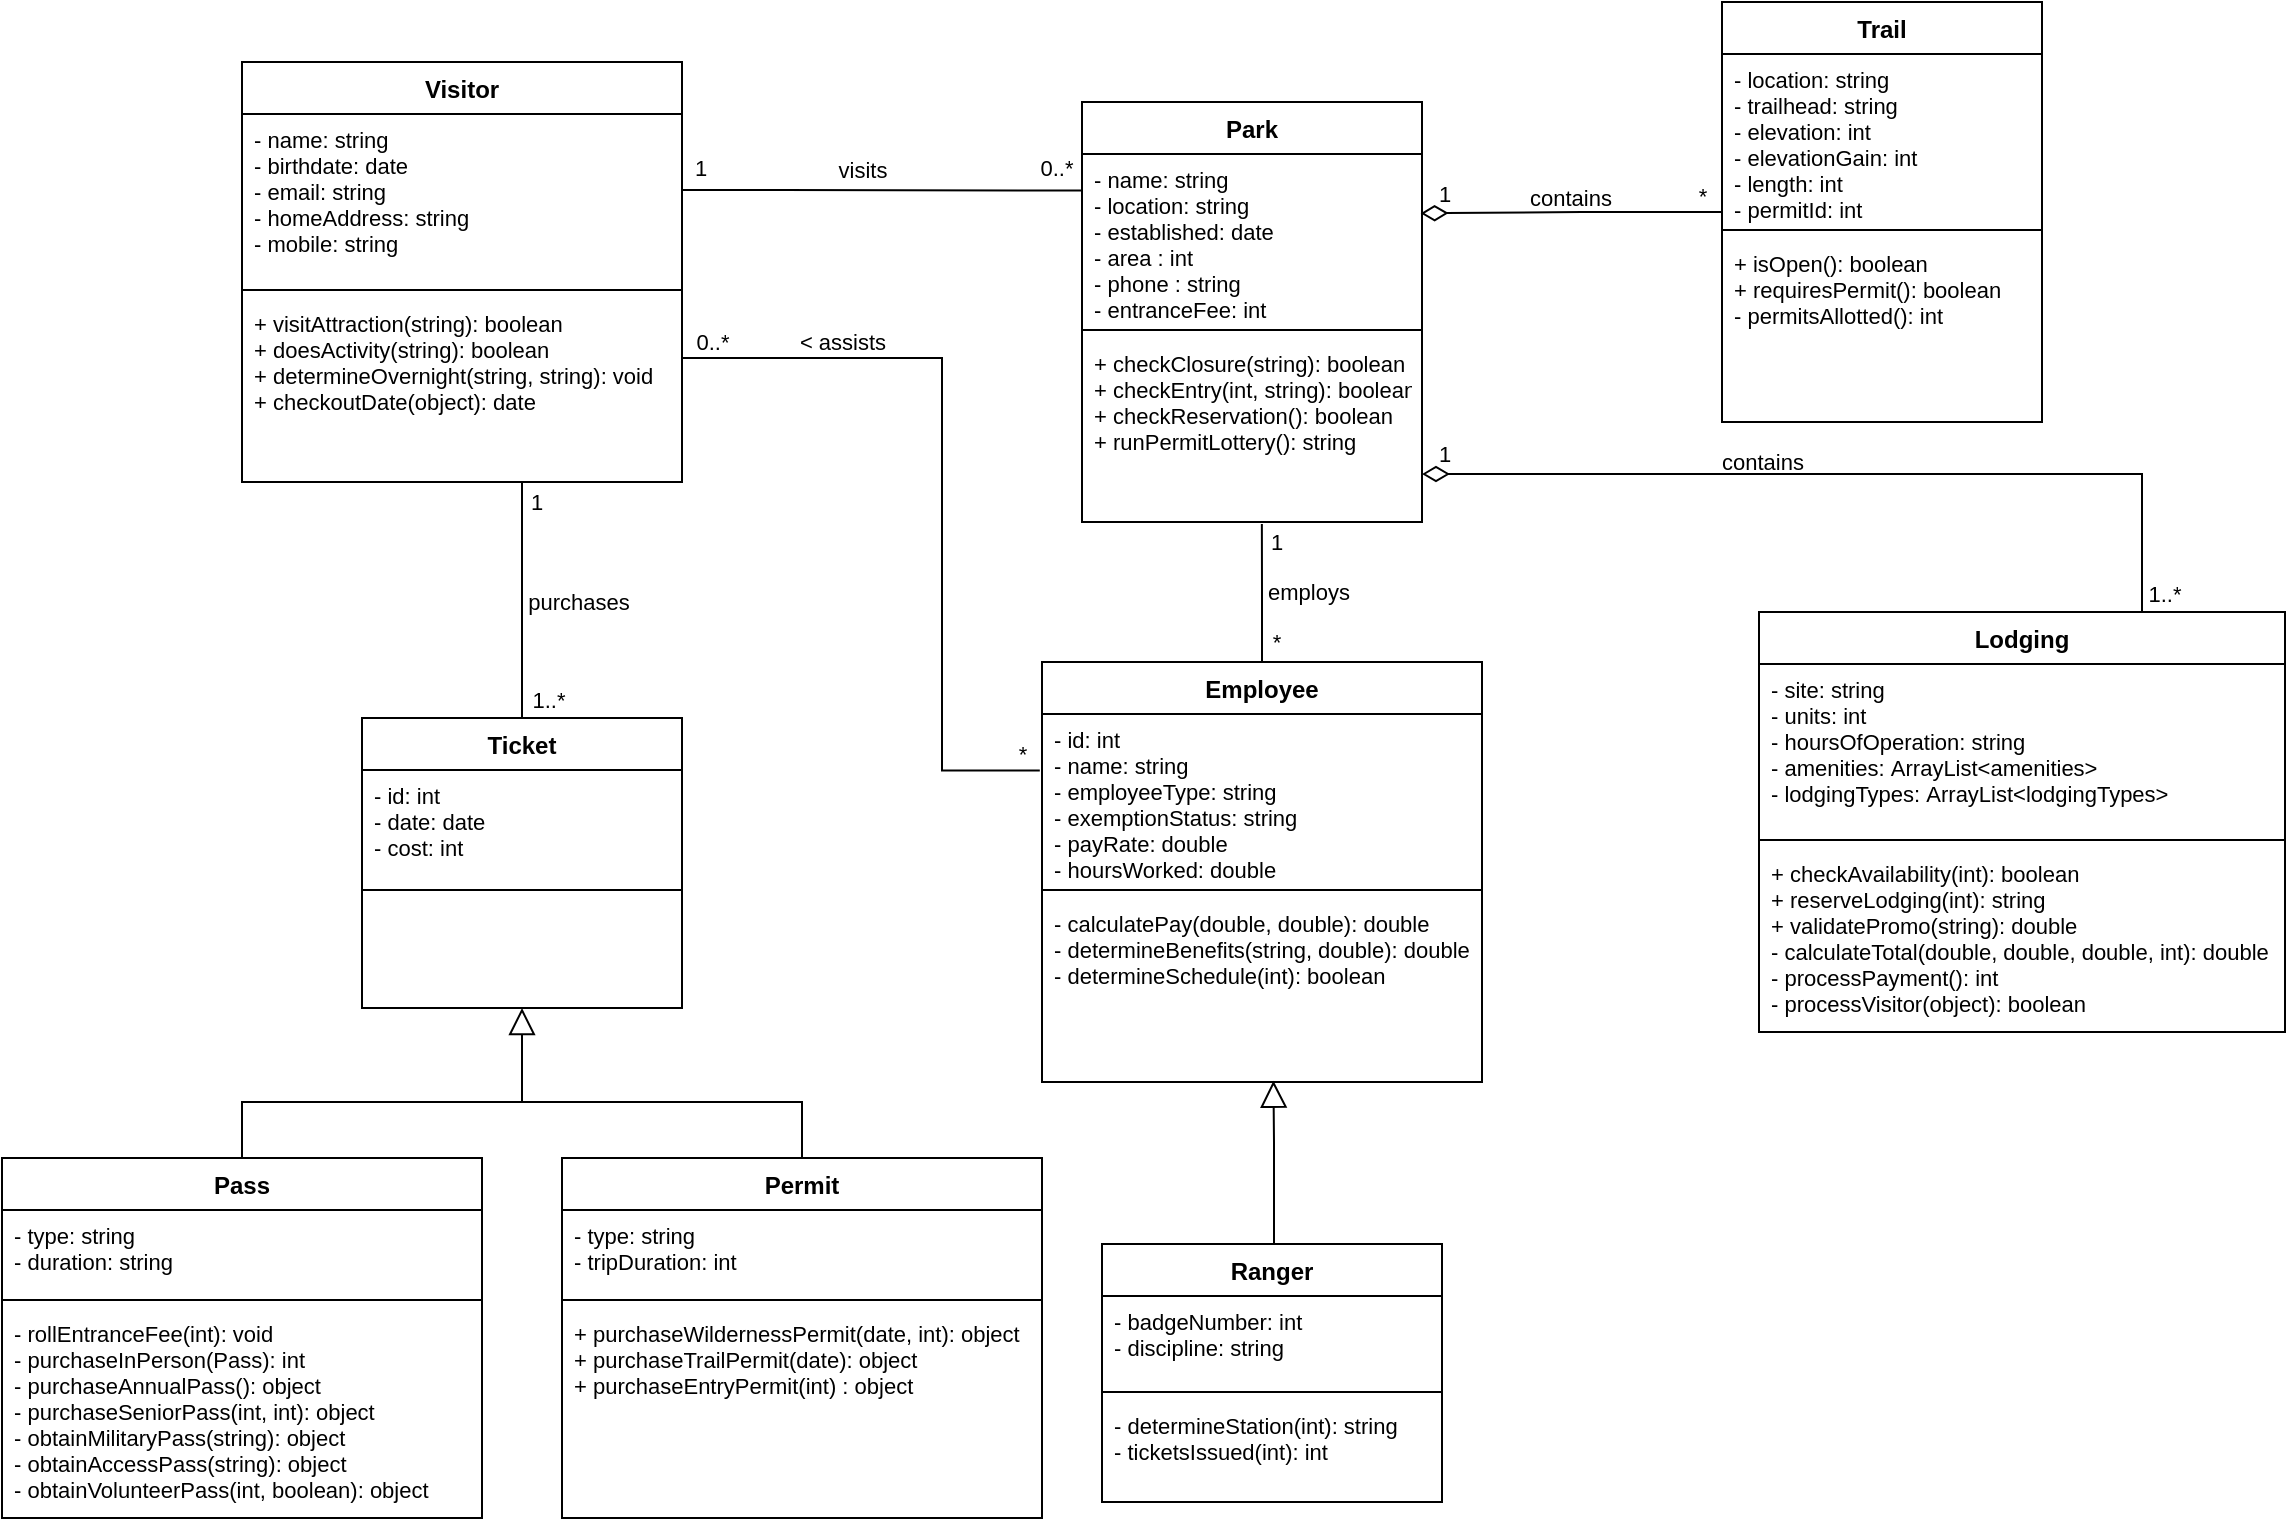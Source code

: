 <mxfile version="17.1.1" type="github">
  <diagram id="C5RBs43oDa-KdzZeNtuy" name="Page-1">
    <mxGraphModel dx="2574" dy="1451" grid="1" gridSize="10" guides="1" tooltips="1" connect="1" arrows="1" fold="1" page="1" pageScale="1" pageWidth="1169" pageHeight="827" math="0" shadow="0">
      <root>
        <mxCell id="WIyWlLk6GJQsqaUBKTNV-0" />
        <mxCell id="WIyWlLk6GJQsqaUBKTNV-1" parent="WIyWlLk6GJQsqaUBKTNV-0" />
        <mxCell id="2c-yum_lAbNcvrNoENY4-150" style="edgeStyle=orthogonalEdgeStyle;rounded=0;orthogonalLoop=1;jettySize=auto;html=1;entryX=0.996;entryY=0.353;entryDx=0;entryDy=0;entryPerimeter=0;fontSize=11;startArrow=none;startFill=0;endArrow=diamondThin;endFill=0;startSize=12;endSize=11;targetPerimeterSpacing=0;strokeColor=default;strokeWidth=1;" parent="WIyWlLk6GJQsqaUBKTNV-1" source="zkfFHV4jXpPFQw0GAbJ--0" target="2c-yum_lAbNcvrNoENY4-104" edge="1">
          <mxGeometry relative="1" as="geometry" />
        </mxCell>
        <mxCell id="zkfFHV4jXpPFQw0GAbJ--0" value="Trail" style="swimlane;fontStyle=1;align=center;verticalAlign=top;childLayout=stackLayout;horizontal=1;startSize=26;horizontalStack=0;resizeParent=1;resizeLast=0;collapsible=1;marginBottom=0;rounded=0;shadow=0;strokeWidth=1;" parent="WIyWlLk6GJQsqaUBKTNV-1" vertex="1">
          <mxGeometry x="880" y="30" width="160" height="210" as="geometry">
            <mxRectangle x="230" y="140" width="160" height="26" as="alternateBounds" />
          </mxGeometry>
        </mxCell>
        <mxCell id="zkfFHV4jXpPFQw0GAbJ--3" value="- location: string &#xa;- trailhead: string &#xa;- elevation: int &#xa;- elevationGain: int &#xa;- length: int &#xa;- permitId: int " style="text;align=left;verticalAlign=top;spacingLeft=4;spacingRight=4;overflow=hidden;rotatable=0;points=[[0,0.5],[1,0.5]];portConstraint=eastwest;rounded=0;shadow=0;html=0;fontSize=11;" parent="zkfFHV4jXpPFQw0GAbJ--0" vertex="1">
          <mxGeometry y="26" width="160" height="84" as="geometry" />
        </mxCell>
        <mxCell id="2c-yum_lAbNcvrNoENY4-101" value="" style="line;html=1;strokeWidth=1;align=left;verticalAlign=middle;spacingTop=-1;spacingLeft=3;spacingRight=3;rotatable=0;labelPosition=right;points=[];portConstraint=eastwest;" parent="zkfFHV4jXpPFQw0GAbJ--0" vertex="1">
          <mxGeometry y="110" width="160" height="8" as="geometry" />
        </mxCell>
        <mxCell id="2c-yum_lAbNcvrNoENY4-102" value="+ isOpen(): boolean  &#xa;+ requiresPermit(): boolean &#xa;- permitsAllotted(): int " style="text;align=left;verticalAlign=top;spacingLeft=4;spacingRight=4;overflow=hidden;rotatable=0;points=[[0,0.5],[1,0.5]];portConstraint=eastwest;rounded=0;shadow=0;html=0;fontSize=11;" parent="zkfFHV4jXpPFQw0GAbJ--0" vertex="1">
          <mxGeometry y="118" width="160" height="92" as="geometry" />
        </mxCell>
        <mxCell id="2c-yum_lAbNcvrNoENY4-103" value="Park" style="swimlane;fontStyle=1;align=center;verticalAlign=top;childLayout=stackLayout;horizontal=1;startSize=26;horizontalStack=0;resizeParent=1;resizeLast=0;collapsible=1;marginBottom=0;rounded=0;shadow=0;strokeWidth=1;" parent="WIyWlLk6GJQsqaUBKTNV-1" vertex="1">
          <mxGeometry x="560" y="80" width="170" height="210" as="geometry">
            <mxRectangle x="230" y="140" width="160" height="26" as="alternateBounds" />
          </mxGeometry>
        </mxCell>
        <mxCell id="2c-yum_lAbNcvrNoENY4-104" value="- name: string &#xa;- location: string  &#xa;- established: date &#xa;- area : int &#xa;- phone : string &#xa;- entranceFee: int " style="text;align=left;verticalAlign=top;spacingLeft=4;spacingRight=4;overflow=hidden;rotatable=0;points=[[0,0.5],[1,0.5]];portConstraint=eastwest;rounded=0;shadow=0;html=0;fontSize=11;" parent="2c-yum_lAbNcvrNoENY4-103" vertex="1">
          <mxGeometry y="26" width="170" height="84" as="geometry" />
        </mxCell>
        <mxCell id="2c-yum_lAbNcvrNoENY4-105" value="" style="line;html=1;strokeWidth=1;align=left;verticalAlign=middle;spacingTop=-1;spacingLeft=3;spacingRight=3;rotatable=0;labelPosition=right;points=[];portConstraint=eastwest;" parent="2c-yum_lAbNcvrNoENY4-103" vertex="1">
          <mxGeometry y="110" width="170" height="8" as="geometry" />
        </mxCell>
        <mxCell id="2c-yum_lAbNcvrNoENY4-106" value="+ checkClosure(string): boolean &#xa;+ checkEntry(int, string): boolean &#xa;+ checkReservation(): boolean &#xa;+ runPermitLottery(): string " style="text;align=left;verticalAlign=top;spacingLeft=4;spacingRight=4;overflow=hidden;rotatable=0;points=[[0,0.5],[1,0.5]];portConstraint=eastwest;rounded=0;shadow=0;html=0;fontSize=11;" parent="2c-yum_lAbNcvrNoENY4-103" vertex="1">
          <mxGeometry y="118" width="170" height="92" as="geometry" />
        </mxCell>
        <mxCell id="2c-yum_lAbNcvrNoENY4-147" style="edgeStyle=orthogonalEdgeStyle;rounded=0;orthogonalLoop=1;jettySize=auto;html=1;entryX=0.529;entryY=1.011;entryDx=0;entryDy=0;entryPerimeter=0;fontSize=11;startArrow=none;startFill=0;endArrow=none;endFill=0;startSize=12;endSize=11;targetPerimeterSpacing=0;strokeColor=default;strokeWidth=1;" parent="WIyWlLk6GJQsqaUBKTNV-1" source="2c-yum_lAbNcvrNoENY4-107" target="2c-yum_lAbNcvrNoENY4-106" edge="1">
          <mxGeometry relative="1" as="geometry">
            <mxPoint x="1000.0" y="290.0" as="targetPoint" />
            <Array as="points" />
          </mxGeometry>
        </mxCell>
        <mxCell id="2c-yum_lAbNcvrNoENY4-107" value="Employee" style="swimlane;fontStyle=1;align=center;verticalAlign=top;childLayout=stackLayout;horizontal=1;startSize=26;horizontalStack=0;resizeParent=1;resizeLast=0;collapsible=1;marginBottom=0;rounded=0;shadow=0;strokeWidth=1;" parent="WIyWlLk6GJQsqaUBKTNV-1" vertex="1">
          <mxGeometry x="540" y="360" width="220" height="210" as="geometry">
            <mxRectangle x="230" y="140" width="160" height="26" as="alternateBounds" />
          </mxGeometry>
        </mxCell>
        <mxCell id="2c-yum_lAbNcvrNoENY4-108" value="- id: int &#xa;- name: string &#xa;- employeeType: string &#xa;- exemptionStatus: string &#xa;- payRate: double &#xa;- hoursWorked: double " style="text;align=left;verticalAlign=top;spacingLeft=4;spacingRight=4;overflow=hidden;rotatable=0;points=[[0,0.5],[1,0.5]];portConstraint=eastwest;rounded=0;shadow=0;html=0;fontSize=11;" parent="2c-yum_lAbNcvrNoENY4-107" vertex="1">
          <mxGeometry y="26" width="220" height="84" as="geometry" />
        </mxCell>
        <mxCell id="2c-yum_lAbNcvrNoENY4-109" value="" style="line;html=1;strokeWidth=1;align=left;verticalAlign=middle;spacingTop=-1;spacingLeft=3;spacingRight=3;rotatable=0;labelPosition=right;points=[];portConstraint=eastwest;" parent="2c-yum_lAbNcvrNoENY4-107" vertex="1">
          <mxGeometry y="110" width="220" height="8" as="geometry" />
        </mxCell>
        <mxCell id="2c-yum_lAbNcvrNoENY4-110" value="- calculatePay(double, double): double &#xa;- determineBenefits(string, double): double &#xa;- determineSchedule(int): boolean " style="text;align=left;verticalAlign=top;spacingLeft=4;spacingRight=4;overflow=hidden;rotatable=0;points=[[0,0.5],[1,0.5]];portConstraint=eastwest;rounded=0;shadow=0;html=0;fontSize=11;" parent="2c-yum_lAbNcvrNoENY4-107" vertex="1">
          <mxGeometry y="118" width="220" height="92" as="geometry" />
        </mxCell>
        <mxCell id="2c-yum_lAbNcvrNoENY4-141" style="edgeStyle=orthogonalEdgeStyle;rounded=0;orthogonalLoop=1;jettySize=auto;html=1;fontSize=11;startArrow=none;startFill=0;endArrow=diamondThin;endFill=0;startSize=12;endSize=11;targetPerimeterSpacing=0;strokeColor=default;" parent="WIyWlLk6GJQsqaUBKTNV-1" edge="1">
          <mxGeometry relative="1" as="geometry">
            <mxPoint x="1090" y="335" as="sourcePoint" />
            <mxPoint x="730" y="266" as="targetPoint" />
            <Array as="points">
              <mxPoint x="1090" y="266" />
            </Array>
          </mxGeometry>
        </mxCell>
        <mxCell id="2c-yum_lAbNcvrNoENY4-111" value="Lodging" style="swimlane;fontStyle=1;align=center;verticalAlign=top;childLayout=stackLayout;horizontal=1;startSize=26;horizontalStack=0;resizeParent=1;resizeLast=0;collapsible=1;marginBottom=0;rounded=0;shadow=0;strokeWidth=1;" parent="WIyWlLk6GJQsqaUBKTNV-1" vertex="1">
          <mxGeometry x="898.5" y="335" width="263" height="210" as="geometry">
            <mxRectangle x="230" y="140" width="160" height="26" as="alternateBounds" />
          </mxGeometry>
        </mxCell>
        <mxCell id="2c-yum_lAbNcvrNoENY4-112" value="- site: string &#xa;- units: int &#xa;- hoursOfOperation: string &#xa;- amenities: ArrayList&lt;amenities&gt; &#xa;- lodgingTypes: ArrayList&lt;lodgingTypes&gt; " style="text;align=left;verticalAlign=top;spacingLeft=4;spacingRight=4;overflow=hidden;rotatable=0;points=[[0,0.5],[1,0.5]];portConstraint=eastwest;rounded=0;shadow=0;html=0;fontSize=11;" parent="2c-yum_lAbNcvrNoENY4-111" vertex="1">
          <mxGeometry y="26" width="263" height="84" as="geometry" />
        </mxCell>
        <mxCell id="2c-yum_lAbNcvrNoENY4-113" value="" style="line;html=1;strokeWidth=1;align=left;verticalAlign=middle;spacingTop=-1;spacingLeft=3;spacingRight=3;rotatable=0;labelPosition=right;points=[];portConstraint=eastwest;" parent="2c-yum_lAbNcvrNoENY4-111" vertex="1">
          <mxGeometry y="110" width="263" height="8" as="geometry" />
        </mxCell>
        <mxCell id="2c-yum_lAbNcvrNoENY4-114" value="+ checkAvailability(int): boolean &#xa;+ reserveLodging(int): string &#xa;+ validatePromo(string): double &#xa;- calculateTotal(double, double, double, int): double &#xa;- processPayment(): int &#xa;- processVisitor(object): boolean " style="text;align=left;verticalAlign=top;spacingLeft=4;spacingRight=4;overflow=hidden;rotatable=0;points=[[0,0.5],[1,0.5]];portConstraint=eastwest;rounded=0;shadow=0;html=0;fontSize=11;" parent="2c-yum_lAbNcvrNoENY4-111" vertex="1">
          <mxGeometry y="118" width="263" height="92" as="geometry" />
        </mxCell>
        <mxCell id="2c-yum_lAbNcvrNoENY4-142" style="edgeStyle=orthogonalEdgeStyle;rounded=0;orthogonalLoop=1;jettySize=auto;html=1;entryX=-0.002;entryY=0.218;entryDx=0;entryDy=0;entryPerimeter=0;fontSize=11;startArrow=none;startFill=0;endArrow=none;endFill=0;startSize=12;endSize=11;targetPerimeterSpacing=0;strokeColor=default;strokeWidth=1;" parent="WIyWlLk6GJQsqaUBKTNV-1" source="2c-yum_lAbNcvrNoENY4-115" target="2c-yum_lAbNcvrNoENY4-104" edge="1">
          <mxGeometry relative="1" as="geometry">
            <Array as="points">
              <mxPoint x="410" y="124" />
              <mxPoint x="410" y="124" />
            </Array>
          </mxGeometry>
        </mxCell>
        <mxCell id="2c-yum_lAbNcvrNoENY4-115" value="Visitor" style="swimlane;fontStyle=1;align=center;verticalAlign=top;childLayout=stackLayout;horizontal=1;startSize=26;horizontalStack=0;resizeParent=1;resizeLast=0;collapsible=1;marginBottom=0;rounded=0;shadow=0;strokeWidth=1;" parent="WIyWlLk6GJQsqaUBKTNV-1" vertex="1">
          <mxGeometry x="140" y="60" width="220" height="210" as="geometry">
            <mxRectangle x="230" y="140" width="160" height="26" as="alternateBounds" />
          </mxGeometry>
        </mxCell>
        <mxCell id="2c-yum_lAbNcvrNoENY4-116" value="- name: string &#xa;- birthdate: date &#xa;- email: string &#xa;- homeAddress: string &#xa;- mobile: string " style="text;align=left;verticalAlign=top;spacingLeft=4;spacingRight=4;overflow=hidden;rotatable=0;points=[[0,0.5],[1,0.5]];portConstraint=eastwest;rounded=0;shadow=0;html=0;fontSize=11;" parent="2c-yum_lAbNcvrNoENY4-115" vertex="1">
          <mxGeometry y="26" width="220" height="84" as="geometry" />
        </mxCell>
        <mxCell id="2c-yum_lAbNcvrNoENY4-117" value="" style="line;html=1;strokeWidth=1;align=left;verticalAlign=middle;spacingTop=-1;spacingLeft=3;spacingRight=3;rotatable=0;labelPosition=right;points=[];portConstraint=eastwest;" parent="2c-yum_lAbNcvrNoENY4-115" vertex="1">
          <mxGeometry y="110" width="220" height="8" as="geometry" />
        </mxCell>
        <mxCell id="2c-yum_lAbNcvrNoENY4-118" value="+ visitAttraction(string): boolean &#xa;+ doesActivity(string): boolean &#xa;+ determineOvernight(string, string): void &#xa;+ checkoutDate(object): date " style="text;align=left;verticalAlign=top;spacingLeft=4;spacingRight=4;overflow=hidden;rotatable=0;points=[[0,0.5],[1,0.5]];portConstraint=eastwest;rounded=0;shadow=0;html=0;fontSize=11;" parent="2c-yum_lAbNcvrNoENY4-115" vertex="1">
          <mxGeometry y="118" width="220" height="92" as="geometry" />
        </mxCell>
        <mxCell id="2c-yum_lAbNcvrNoENY4-151" style="edgeStyle=orthogonalEdgeStyle;rounded=0;orthogonalLoop=1;jettySize=auto;html=1;fontSize=11;startArrow=none;startFill=0;endArrow=none;endFill=0;startSize=12;endSize=11;targetPerimeterSpacing=0;strokeColor=default;strokeWidth=1;exitX=0.456;exitY=0.002;exitDx=0;exitDy=0;exitPerimeter=0;" parent="WIyWlLk6GJQsqaUBKTNV-1" source="2c-yum_lAbNcvrNoENY4-119" edge="1">
          <mxGeometry relative="1" as="geometry">
            <mxPoint x="270" y="438" as="sourcePoint" />
            <mxPoint x="281" y="270" as="targetPoint" />
            <Array as="points">
              <mxPoint x="280" y="388" />
              <mxPoint x="280" y="270" />
            </Array>
          </mxGeometry>
        </mxCell>
        <mxCell id="2c-yum_lAbNcvrNoENY4-119" value="Ticket" style="swimlane;fontStyle=1;align=center;verticalAlign=top;childLayout=stackLayout;horizontal=1;startSize=26;horizontalStack=0;resizeParent=1;resizeLast=0;collapsible=1;marginBottom=0;rounded=0;shadow=0;strokeWidth=1;" parent="WIyWlLk6GJQsqaUBKTNV-1" vertex="1">
          <mxGeometry x="200" y="388" width="160" height="145" as="geometry">
            <mxRectangle x="230" y="140" width="160" height="26" as="alternateBounds" />
          </mxGeometry>
        </mxCell>
        <mxCell id="2c-yum_lAbNcvrNoENY4-120" value="- id: int &#xa;- date: date &#xa;- cost: int " style="text;align=left;verticalAlign=top;spacingLeft=4;spacingRight=4;overflow=hidden;rotatable=0;points=[[0,0.5],[1,0.5]];portConstraint=eastwest;rounded=0;shadow=0;html=0;fontSize=11;" parent="2c-yum_lAbNcvrNoENY4-119" vertex="1">
          <mxGeometry y="26" width="160" height="56" as="geometry" />
        </mxCell>
        <mxCell id="2c-yum_lAbNcvrNoENY4-121" value="" style="line;html=1;strokeWidth=1;align=left;verticalAlign=middle;spacingTop=-1;spacingLeft=3;spacingRight=3;rotatable=0;labelPosition=right;points=[];portConstraint=eastwest;" parent="2c-yum_lAbNcvrNoENY4-119" vertex="1">
          <mxGeometry y="82" width="160" height="8" as="geometry" />
        </mxCell>
        <mxCell id="2c-yum_lAbNcvrNoENY4-143" style="edgeStyle=orthogonalEdgeStyle;rounded=0;orthogonalLoop=1;jettySize=auto;html=1;entryX=0.526;entryY=0.993;entryDx=0;entryDy=0;entryPerimeter=0;fontSize=11;startArrow=none;startFill=0;endArrow=block;endFill=0;startSize=12;endSize=11;targetPerimeterSpacing=0;strokeColor=default;strokeWidth=1;" parent="WIyWlLk6GJQsqaUBKTNV-1" source="2c-yum_lAbNcvrNoENY4-123" target="2c-yum_lAbNcvrNoENY4-110" edge="1">
          <mxGeometry relative="1" as="geometry">
            <Array as="points">
              <mxPoint x="656" y="600" />
              <mxPoint x="656" y="600" />
            </Array>
          </mxGeometry>
        </mxCell>
        <mxCell id="2c-yum_lAbNcvrNoENY4-123" value="Ranger" style="swimlane;fontStyle=1;align=center;verticalAlign=top;childLayout=stackLayout;horizontal=1;startSize=26;horizontalStack=0;resizeParent=1;resizeLast=0;collapsible=1;marginBottom=0;rounded=0;shadow=0;strokeWidth=1;" parent="WIyWlLk6GJQsqaUBKTNV-1" vertex="1">
          <mxGeometry x="570" y="651" width="170" height="129" as="geometry">
            <mxRectangle x="230" y="140" width="160" height="26" as="alternateBounds" />
          </mxGeometry>
        </mxCell>
        <mxCell id="2c-yum_lAbNcvrNoENY4-124" value="- badgeNumber: int &#xa;- discipline: string " style="text;align=left;verticalAlign=top;spacingLeft=4;spacingRight=4;overflow=hidden;rotatable=0;points=[[0,0.5],[1,0.5]];portConstraint=eastwest;rounded=0;shadow=0;html=0;fontSize=11;" parent="2c-yum_lAbNcvrNoENY4-123" vertex="1">
          <mxGeometry y="26" width="170" height="44" as="geometry" />
        </mxCell>
        <mxCell id="2c-yum_lAbNcvrNoENY4-125" value="" style="line;html=1;strokeWidth=1;align=left;verticalAlign=middle;spacingTop=-1;spacingLeft=3;spacingRight=3;rotatable=0;labelPosition=right;points=[];portConstraint=eastwest;" parent="2c-yum_lAbNcvrNoENY4-123" vertex="1">
          <mxGeometry y="70" width="170" height="8" as="geometry" />
        </mxCell>
        <mxCell id="2c-yum_lAbNcvrNoENY4-126" value="- determineStation(int): string &#xa;- ticketsIssued(int): int " style="text;align=left;verticalAlign=top;spacingLeft=4;spacingRight=4;overflow=hidden;rotatable=0;points=[[0,0.5],[1,0.5]];portConstraint=eastwest;rounded=0;shadow=0;html=0;fontSize=11;" parent="2c-yum_lAbNcvrNoENY4-123" vertex="1">
          <mxGeometry y="78" width="170" height="32" as="geometry" />
        </mxCell>
        <mxCell id="2c-yum_lAbNcvrNoENY4-144" style="edgeStyle=orthogonalEdgeStyle;rounded=0;orthogonalLoop=1;jettySize=auto;html=1;entryX=0.5;entryY=1;entryDx=0;entryDy=0;fontSize=11;startArrow=none;startFill=0;endArrow=block;endFill=0;startSize=12;endSize=11;targetPerimeterSpacing=0;strokeColor=default;strokeWidth=1;exitX=0.5;exitY=0;exitDx=0;exitDy=0;" parent="WIyWlLk6GJQsqaUBKTNV-1" source="2c-yum_lAbNcvrNoENY4-131" target="2c-yum_lAbNcvrNoENY4-119" edge="1">
          <mxGeometry relative="1" as="geometry">
            <Array as="points">
              <mxPoint x="140" y="580" />
              <mxPoint x="280" y="580" />
            </Array>
          </mxGeometry>
        </mxCell>
        <mxCell id="2c-yum_lAbNcvrNoENY4-131" value="Pass" style="swimlane;fontStyle=1;align=center;verticalAlign=top;childLayout=stackLayout;horizontal=1;startSize=26;horizontalStack=0;resizeParent=1;resizeLast=0;collapsible=1;marginBottom=0;rounded=0;shadow=0;strokeWidth=1;" parent="WIyWlLk6GJQsqaUBKTNV-1" vertex="1">
          <mxGeometry x="20" y="608" width="240" height="180" as="geometry">
            <mxRectangle x="230" y="140" width="160" height="26" as="alternateBounds" />
          </mxGeometry>
        </mxCell>
        <mxCell id="2c-yum_lAbNcvrNoENY4-132" value="- type: string &#xa;- duration: string " style="text;align=left;verticalAlign=top;spacingLeft=4;spacingRight=4;overflow=hidden;rotatable=0;points=[[0,0.5],[1,0.5]];portConstraint=eastwest;rounded=0;shadow=0;html=0;fontSize=11;" parent="2c-yum_lAbNcvrNoENY4-131" vertex="1">
          <mxGeometry y="26" width="240" height="41" as="geometry" />
        </mxCell>
        <mxCell id="2c-yum_lAbNcvrNoENY4-133" value="" style="line;html=1;strokeWidth=1;align=left;verticalAlign=middle;spacingTop=-1;spacingLeft=3;spacingRight=3;rotatable=0;labelPosition=right;points=[];portConstraint=eastwest;" parent="2c-yum_lAbNcvrNoENY4-131" vertex="1">
          <mxGeometry y="67" width="240" height="8" as="geometry" />
        </mxCell>
        <mxCell id="2c-yum_lAbNcvrNoENY4-134" value="- rollEntranceFee(int): void &#xa;- purchaseInPerson(Pass): int &#xa;- purchaseAnnualPass(): object &#xa;- purchaseSeniorPass(int, int): object &#xa;- obtainMilitaryPass(string): object &#xa;- obtainAccessPass(string): object &#xa;- obtainVolunteerPass(int, boolean): object " style="text;align=left;verticalAlign=top;spacingLeft=4;spacingRight=4;overflow=hidden;rotatable=0;points=[[0,0.5],[1,0.5]];portConstraint=eastwest;rounded=0;shadow=0;html=0;fontSize=11;" parent="2c-yum_lAbNcvrNoENY4-131" vertex="1">
          <mxGeometry y="75" width="240" height="105" as="geometry" />
        </mxCell>
        <mxCell id="2c-yum_lAbNcvrNoENY4-146" style="edgeStyle=orthogonalEdgeStyle;rounded=0;orthogonalLoop=1;jettySize=auto;html=1;fontSize=11;startArrow=none;startFill=0;endArrow=none;endFill=0;startSize=12;endSize=11;targetPerimeterSpacing=0;strokeColor=default;strokeWidth=1;exitX=0.5;exitY=0;exitDx=0;exitDy=0;" parent="WIyWlLk6GJQsqaUBKTNV-1" source="2c-yum_lAbNcvrNoENY4-135" edge="1">
          <mxGeometry relative="1" as="geometry">
            <mxPoint x="280" y="578" as="targetPoint" />
            <mxPoint x="420" y="606" as="sourcePoint" />
            <Array as="points">
              <mxPoint x="420" y="580" />
              <mxPoint x="280" y="580" />
            </Array>
          </mxGeometry>
        </mxCell>
        <mxCell id="2c-yum_lAbNcvrNoENY4-135" value="Permit" style="swimlane;fontStyle=1;align=center;verticalAlign=top;childLayout=stackLayout;horizontal=1;startSize=26;horizontalStack=0;resizeParent=1;resizeLast=0;collapsible=1;marginBottom=0;rounded=0;shadow=0;strokeWidth=1;" parent="WIyWlLk6GJQsqaUBKTNV-1" vertex="1">
          <mxGeometry x="300" y="608" width="240" height="180" as="geometry">
            <mxRectangle x="230" y="140" width="160" height="26" as="alternateBounds" />
          </mxGeometry>
        </mxCell>
        <mxCell id="2c-yum_lAbNcvrNoENY4-136" value="- type: string &#xa;- tripDuration: int " style="text;align=left;verticalAlign=top;spacingLeft=4;spacingRight=4;overflow=hidden;rotatable=0;points=[[0,0.5],[1,0.5]];portConstraint=eastwest;rounded=0;shadow=0;html=0;fontSize=11;" parent="2c-yum_lAbNcvrNoENY4-135" vertex="1">
          <mxGeometry y="26" width="240" height="41" as="geometry" />
        </mxCell>
        <mxCell id="2c-yum_lAbNcvrNoENY4-137" value="" style="line;html=1;strokeWidth=1;align=left;verticalAlign=middle;spacingTop=-1;spacingLeft=3;spacingRight=3;rotatable=0;labelPosition=right;points=[];portConstraint=eastwest;" parent="2c-yum_lAbNcvrNoENY4-135" vertex="1">
          <mxGeometry y="67" width="240" height="8" as="geometry" />
        </mxCell>
        <mxCell id="2c-yum_lAbNcvrNoENY4-138" value="+ purchaseWildernessPermit(date, int): object &#xa;+ purchaseTrailPermit(date): object &#xa;+ purchaseEntryPermit(int) : object " style="text;align=left;verticalAlign=top;spacingLeft=4;spacingRight=4;overflow=hidden;rotatable=0;points=[[0,0.5],[1,0.5]];portConstraint=eastwest;rounded=0;shadow=0;html=0;fontSize=11;" parent="2c-yum_lAbNcvrNoENY4-135" vertex="1">
          <mxGeometry y="75" width="240" height="105" as="geometry" />
        </mxCell>
        <mxCell id="2c-yum_lAbNcvrNoENY4-152" style="edgeStyle=orthogonalEdgeStyle;rounded=0;orthogonalLoop=1;jettySize=auto;html=1;entryX=-0.005;entryY=0.337;entryDx=0;entryDy=0;entryPerimeter=0;fontSize=11;startArrow=none;startFill=0;endArrow=none;endFill=0;startSize=12;endSize=11;targetPerimeterSpacing=0;strokeColor=default;strokeWidth=1;" parent="WIyWlLk6GJQsqaUBKTNV-1" target="2c-yum_lAbNcvrNoENY4-108" edge="1">
          <mxGeometry relative="1" as="geometry">
            <mxPoint x="360" y="208" as="sourcePoint" />
            <Array as="points">
              <mxPoint x="490" y="208" />
              <mxPoint x="490" y="414" />
            </Array>
          </mxGeometry>
        </mxCell>
        <mxCell id="2c-yum_lAbNcvrNoENY4-153" value="0..*" style="text;html=1;align=center;verticalAlign=middle;resizable=0;points=[];autosize=1;strokeColor=none;fillColor=none;fontSize=11;" parent="WIyWlLk6GJQsqaUBKTNV-1" vertex="1">
          <mxGeometry x="532" y="103" width="30" height="20" as="geometry" />
        </mxCell>
        <mxCell id="2c-yum_lAbNcvrNoENY4-154" value="1" style="text;html=1;align=center;verticalAlign=middle;resizable=0;points=[];autosize=1;strokeColor=none;fillColor=none;fontSize=11;" parent="WIyWlLk6GJQsqaUBKTNV-1" vertex="1">
          <mxGeometry x="359" y="103" width="20" height="20" as="geometry" />
        </mxCell>
        <mxCell id="2c-yum_lAbNcvrNoENY4-155" value="visits" style="text;html=1;align=center;verticalAlign=middle;resizable=0;points=[];autosize=1;strokeColor=none;fillColor=none;fontSize=11;" parent="WIyWlLk6GJQsqaUBKTNV-1" vertex="1">
          <mxGeometry x="430" y="104" width="40" height="20" as="geometry" />
        </mxCell>
        <mxCell id="2c-yum_lAbNcvrNoENY4-156" value="0..*" style="text;html=1;align=center;verticalAlign=middle;resizable=0;points=[];autosize=1;strokeColor=none;fillColor=none;fontSize=11;" parent="WIyWlLk6GJQsqaUBKTNV-1" vertex="1">
          <mxGeometry x="360" y="190" width="30" height="20" as="geometry" />
        </mxCell>
        <mxCell id="2c-yum_lAbNcvrNoENY4-157" value="&amp;lt; assists" style="text;html=1;align=center;verticalAlign=middle;resizable=0;points=[];autosize=1;strokeColor=none;fillColor=none;fontSize=11;" parent="WIyWlLk6GJQsqaUBKTNV-1" vertex="1">
          <mxGeometry x="410" y="190" width="60" height="20" as="geometry" />
        </mxCell>
        <mxCell id="2c-yum_lAbNcvrNoENY4-158" value="*" style="text;html=1;align=center;verticalAlign=middle;resizable=0;points=[];autosize=1;strokeColor=none;fillColor=none;fontSize=11;" parent="WIyWlLk6GJQsqaUBKTNV-1" vertex="1">
          <mxGeometry x="520" y="396" width="20" height="20" as="geometry" />
        </mxCell>
        <mxCell id="2c-yum_lAbNcvrNoENY4-161" value="*" style="text;html=1;align=center;verticalAlign=middle;resizable=0;points=[];autosize=1;strokeColor=none;fillColor=none;fontSize=11;" parent="WIyWlLk6GJQsqaUBKTNV-1" vertex="1">
          <mxGeometry x="860" y="117" width="20" height="20" as="geometry" />
        </mxCell>
        <mxCell id="2c-yum_lAbNcvrNoENY4-162" value="contains" style="text;html=1;align=center;verticalAlign=middle;resizable=0;points=[];autosize=1;strokeColor=none;fillColor=none;fontSize=11;" parent="WIyWlLk6GJQsqaUBKTNV-1" vertex="1">
          <mxGeometry x="774" y="118" width="60" height="20" as="geometry" />
        </mxCell>
        <mxCell id="2c-yum_lAbNcvrNoENY4-163" value="1" style="text;html=1;align=center;verticalAlign=middle;resizable=0;points=[];autosize=1;strokeColor=none;fillColor=none;fontSize=11;" parent="WIyWlLk6GJQsqaUBKTNV-1" vertex="1">
          <mxGeometry x="731" y="116" width="20" height="20" as="geometry" />
        </mxCell>
        <mxCell id="2c-yum_lAbNcvrNoENY4-164" value="1" style="text;html=1;align=center;verticalAlign=middle;resizable=0;points=[];autosize=1;strokeColor=none;fillColor=none;fontSize=11;" parent="WIyWlLk6GJQsqaUBKTNV-1" vertex="1">
          <mxGeometry x="731" y="246" width="20" height="20" as="geometry" />
        </mxCell>
        <mxCell id="2c-yum_lAbNcvrNoENY4-165" value="1..*" style="text;html=1;align=center;verticalAlign=middle;resizable=0;points=[];autosize=1;strokeColor=none;fillColor=none;fontSize=11;" parent="WIyWlLk6GJQsqaUBKTNV-1" vertex="1">
          <mxGeometry x="1086" y="316" width="30" height="20" as="geometry" />
        </mxCell>
        <mxCell id="2c-yum_lAbNcvrNoENY4-166" value="contains" style="text;html=1;align=center;verticalAlign=middle;resizable=0;points=[];autosize=1;strokeColor=none;fillColor=none;fontSize=11;" parent="WIyWlLk6GJQsqaUBKTNV-1" vertex="1">
          <mxGeometry x="870" y="250" width="60" height="20" as="geometry" />
        </mxCell>
        <mxCell id="2c-yum_lAbNcvrNoENY4-167" value="employs" style="text;html=1;align=center;verticalAlign=middle;resizable=0;points=[];autosize=1;strokeColor=none;fillColor=none;fontSize=11;" parent="WIyWlLk6GJQsqaUBKTNV-1" vertex="1">
          <mxGeometry x="643" y="315" width="60" height="20" as="geometry" />
        </mxCell>
        <mxCell id="2c-yum_lAbNcvrNoENY4-168" value="1" style="text;html=1;align=center;verticalAlign=middle;resizable=0;points=[];autosize=1;strokeColor=none;fillColor=none;fontSize=11;" parent="WIyWlLk6GJQsqaUBKTNV-1" vertex="1">
          <mxGeometry x="647" y="290" width="20" height="20" as="geometry" />
        </mxCell>
        <mxCell id="2c-yum_lAbNcvrNoENY4-169" value="*" style="text;html=1;align=center;verticalAlign=middle;resizable=0;points=[];autosize=1;strokeColor=none;fillColor=none;fontSize=11;" parent="WIyWlLk6GJQsqaUBKTNV-1" vertex="1">
          <mxGeometry x="647" y="340" width="20" height="20" as="geometry" />
        </mxCell>
        <mxCell id="2c-yum_lAbNcvrNoENY4-170" value="purchases" style="text;html=1;align=center;verticalAlign=middle;resizable=0;points=[];autosize=1;strokeColor=none;fillColor=none;fontSize=11;" parent="WIyWlLk6GJQsqaUBKTNV-1" vertex="1">
          <mxGeometry x="273" y="320" width="70" height="20" as="geometry" />
        </mxCell>
        <mxCell id="2c-yum_lAbNcvrNoENY4-171" value="1" style="text;html=1;align=center;verticalAlign=middle;resizable=0;points=[];autosize=1;strokeColor=none;fillColor=none;fontSize=11;" parent="WIyWlLk6GJQsqaUBKTNV-1" vertex="1">
          <mxGeometry x="277" y="270" width="20" height="20" as="geometry" />
        </mxCell>
        <mxCell id="2c-yum_lAbNcvrNoENY4-172" value="1..*" style="text;html=1;align=center;verticalAlign=middle;resizable=0;points=[];autosize=1;strokeColor=none;fillColor=none;fontSize=11;" parent="WIyWlLk6GJQsqaUBKTNV-1" vertex="1">
          <mxGeometry x="278" y="369" width="30" height="20" as="geometry" />
        </mxCell>
      </root>
    </mxGraphModel>
  </diagram>
</mxfile>
